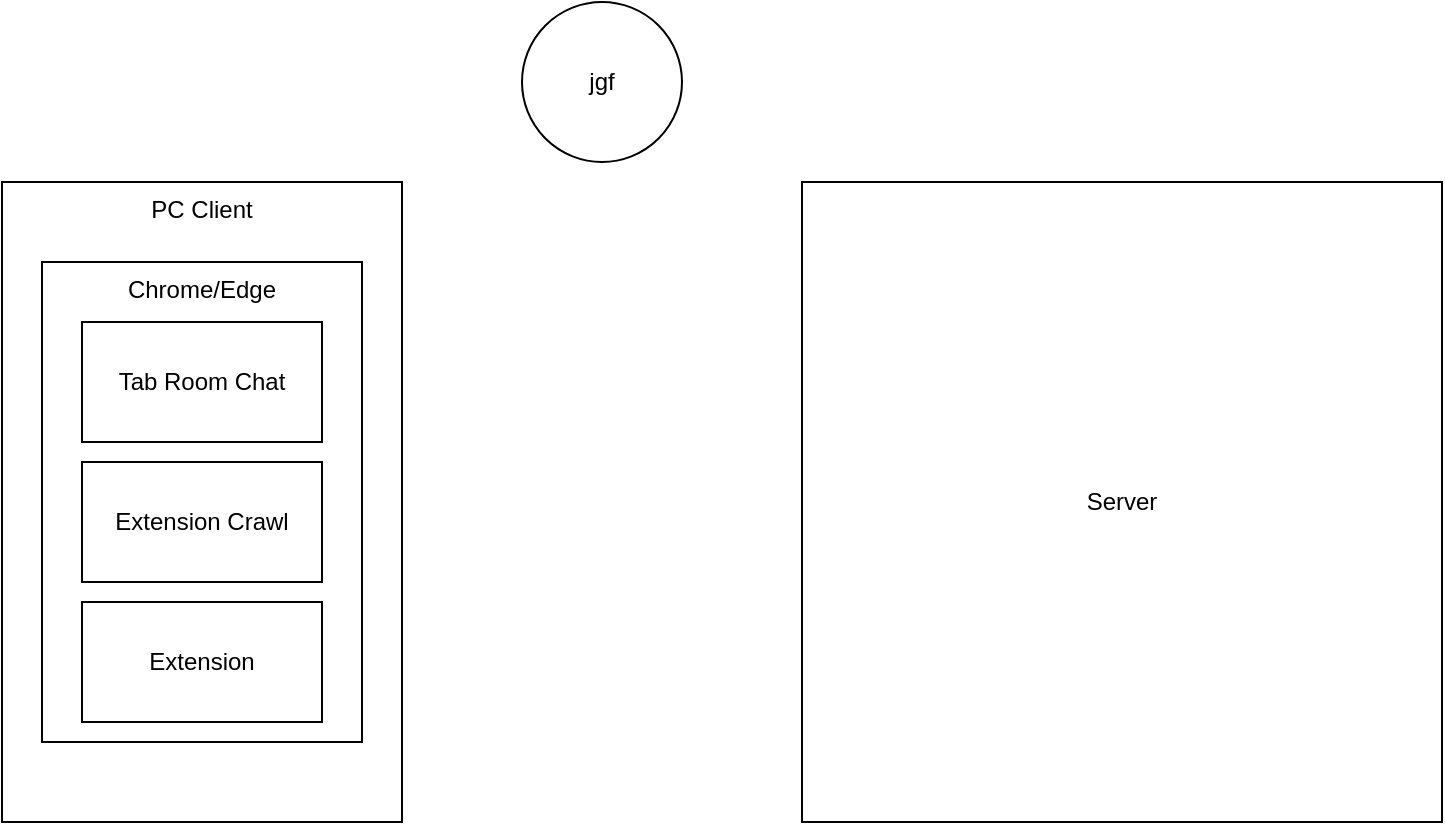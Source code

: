 <mxfile>
    <diagram id="CK334PR6UZywBWUD_9zY" name="Page-1">
        <mxGraphModel dx="1089" dy="779" grid="1" gridSize="10" guides="1" tooltips="1" connect="1" arrows="1" fold="1" page="1" pageScale="1" pageWidth="850" pageHeight="1100" math="0" shadow="0">
            <root>
                <mxCell id="0"/>
                <mxCell id="1" parent="0"/>
                <mxCell id="2" value="PC Client" style="whiteSpace=wrap;html=1;verticalAlign=top;" vertex="1" parent="1">
                    <mxGeometry x="80" y="160" width="200" height="320" as="geometry"/>
                </mxCell>
                <mxCell id="3" value="Chrome/Edge" style="whiteSpace=wrap;html=1;verticalAlign=top;" vertex="1" parent="1">
                    <mxGeometry x="100" y="200" width="160" height="240" as="geometry"/>
                </mxCell>
                <mxCell id="4" value="Tab Room Chat" style="whiteSpace=wrap;html=1;" vertex="1" parent="1">
                    <mxGeometry x="120" y="230" width="120" height="60" as="geometry"/>
                </mxCell>
                <mxCell id="5" value="Extension Crawl" style="whiteSpace=wrap;html=1;" vertex="1" parent="1">
                    <mxGeometry x="120" y="300" width="120" height="60" as="geometry"/>
                </mxCell>
                <mxCell id="6" value="Extension" style="whiteSpace=wrap;html=1;" vertex="1" parent="1">
                    <mxGeometry x="120" y="370" width="120" height="60" as="geometry"/>
                </mxCell>
                <mxCell id="7" value="Server" style="whiteSpace=wrap;html=1;" vertex="1" parent="1">
                    <mxGeometry x="480" y="160" width="320" height="320" as="geometry"/>
                </mxCell>
                <mxCell id="8" value="jgf" style="ellipse;whiteSpace=wrap;html=1;" vertex="1" parent="1">
                    <mxGeometry x="340" y="70" width="80" height="80" as="geometry"/>
                </mxCell>
            </root>
        </mxGraphModel>
    </diagram>
</mxfile>